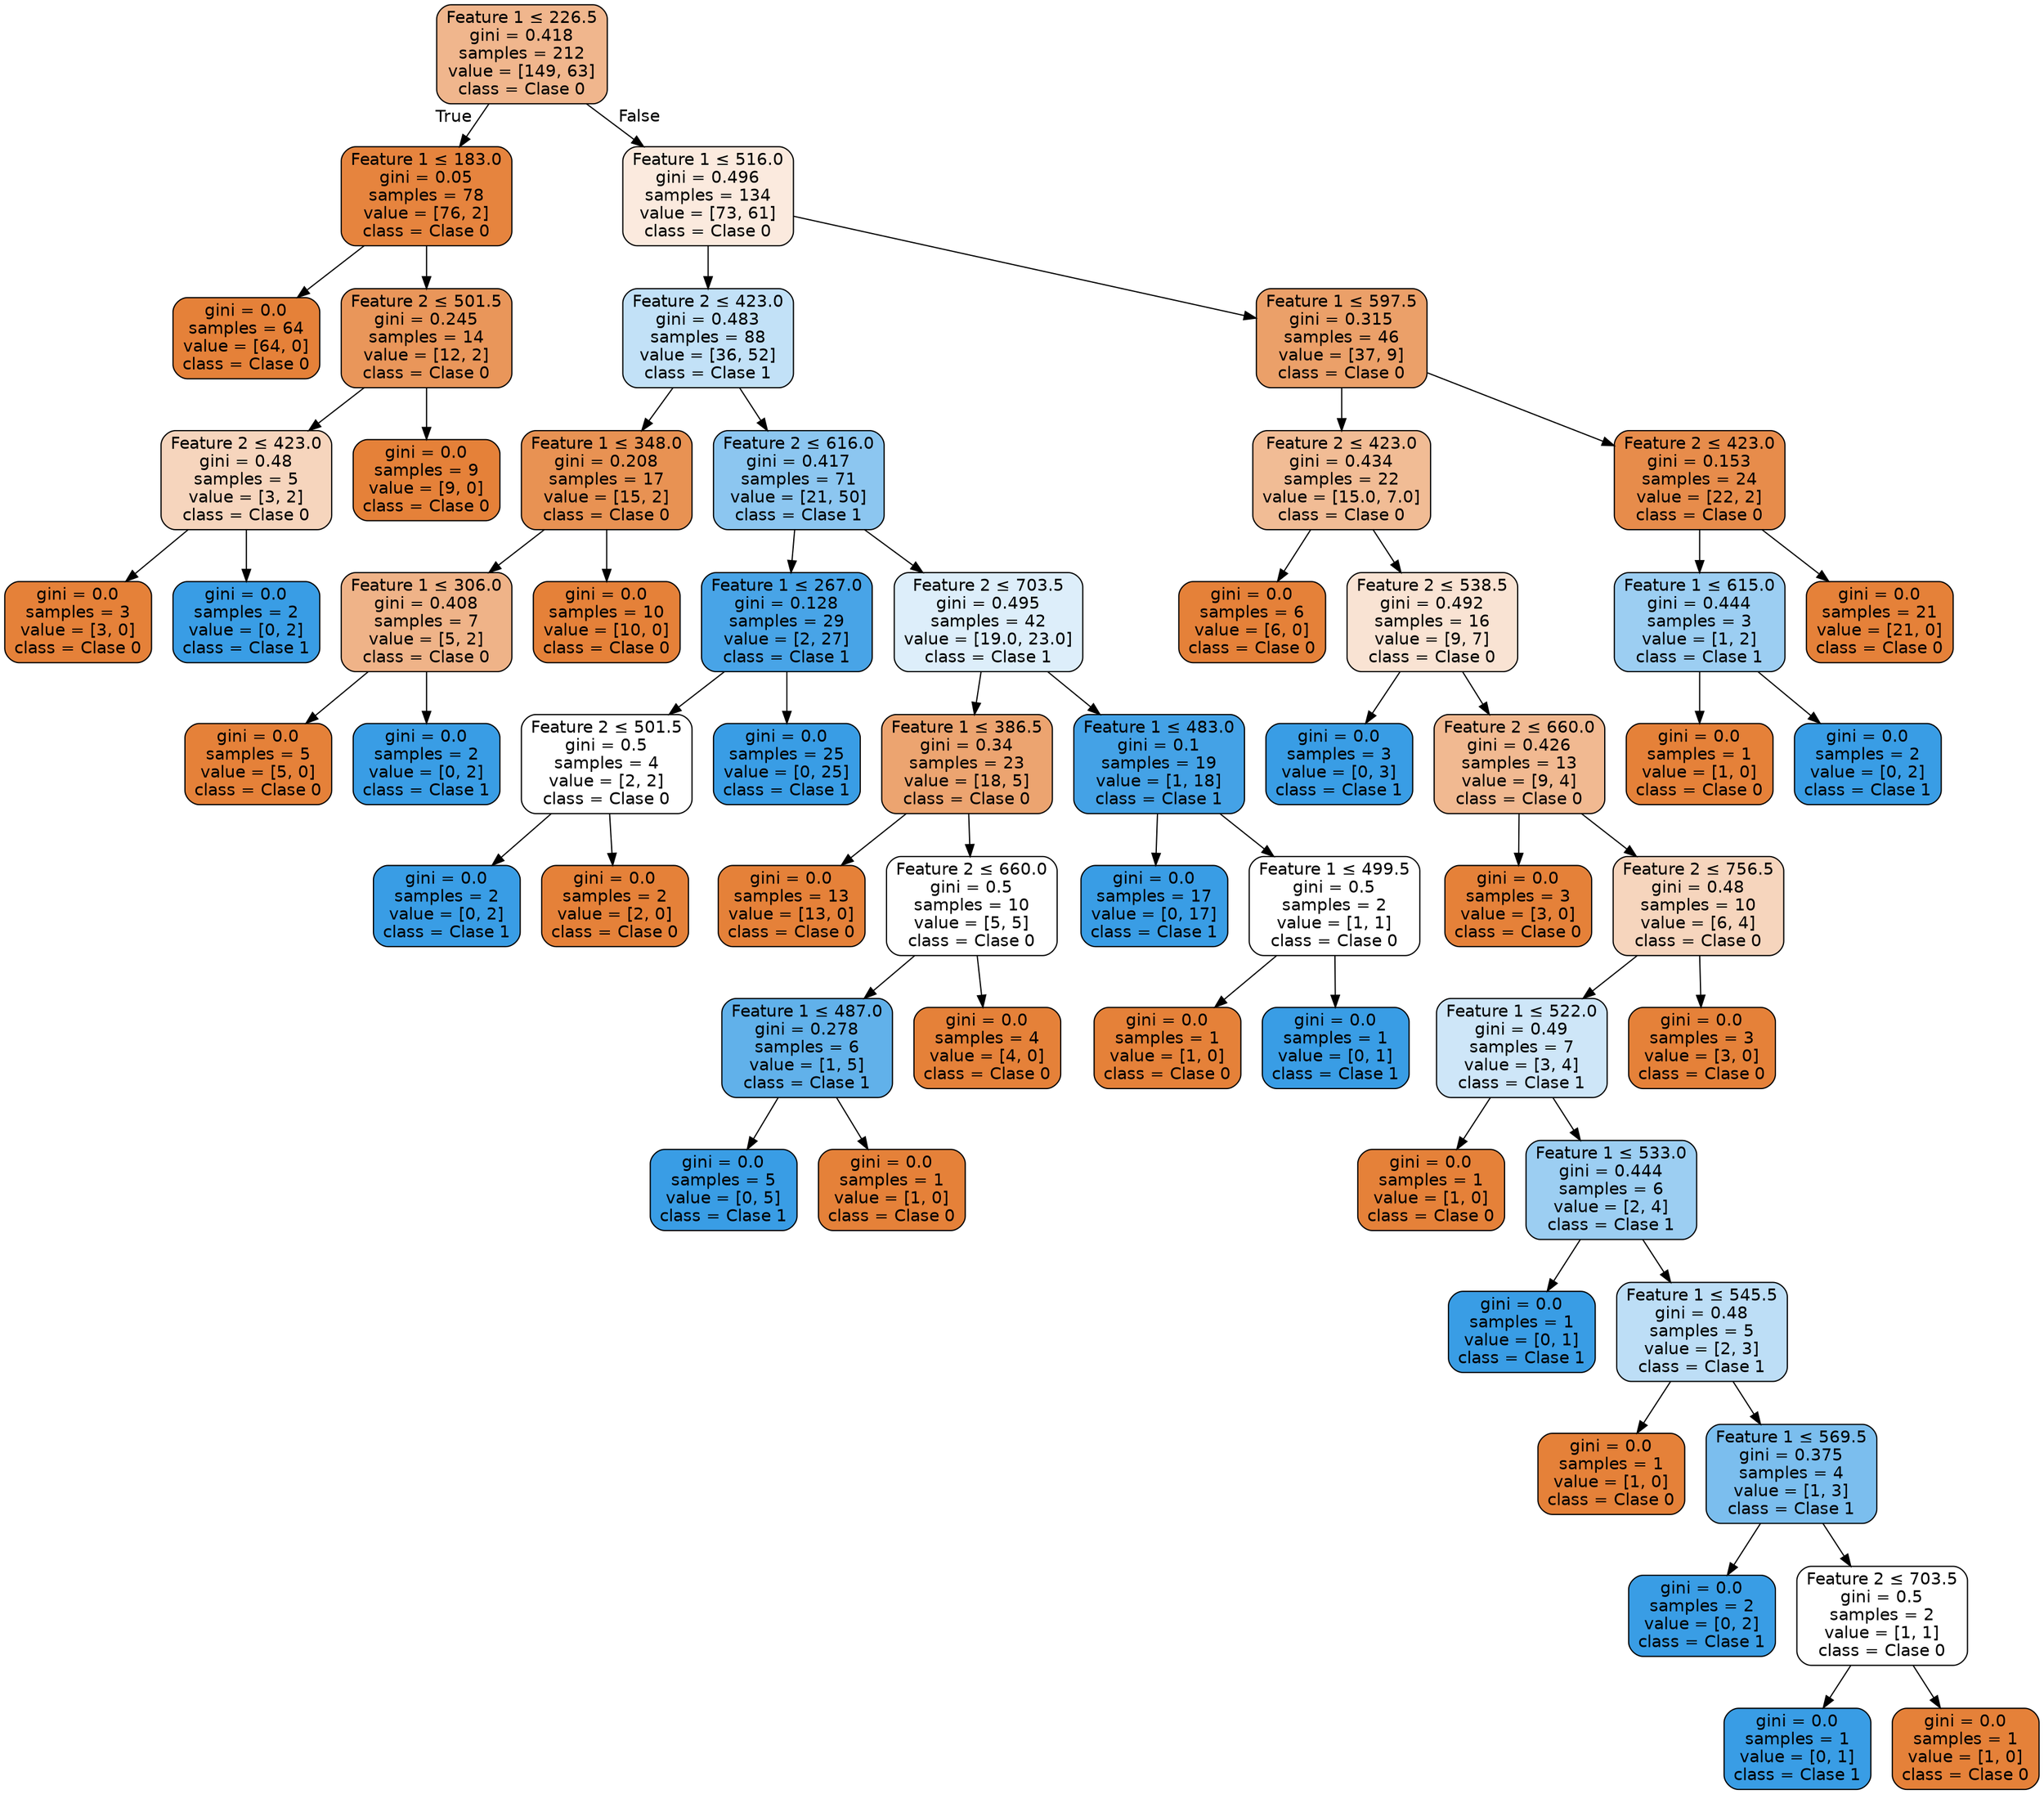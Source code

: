 digraph Tree {
node [shape=box, style="filled, rounded", color="black", fontname="helvetica"] ;
edge [fontname="helvetica"] ;
0 [label=<Feature 1 &le; 226.5<br/>gini = 0.418<br/>samples = 212<br/>value = [149, 63]<br/>class = Clase 0>, fillcolor="#f0b68d"] ;
1 [label=<Feature 1 &le; 183.0<br/>gini = 0.05<br/>samples = 78<br/>value = [76, 2]<br/>class = Clase 0>, fillcolor="#e6843e"] ;
0 -> 1 [labeldistance=2.5, labelangle=45, headlabel="True"] ;
2 [label=<gini = 0.0<br/>samples = 64<br/>value = [64, 0]<br/>class = Clase 0>, fillcolor="#e58139"] ;
1 -> 2 ;
3 [label=<Feature 2 &le; 501.5<br/>gini = 0.245<br/>samples = 14<br/>value = [12, 2]<br/>class = Clase 0>, fillcolor="#e9965a"] ;
1 -> 3 ;
4 [label=<Feature 2 &le; 423.0<br/>gini = 0.48<br/>samples = 5<br/>value = [3, 2]<br/>class = Clase 0>, fillcolor="#f6d5bd"] ;
3 -> 4 ;
5 [label=<gini = 0.0<br/>samples = 3<br/>value = [3, 0]<br/>class = Clase 0>, fillcolor="#e58139"] ;
4 -> 5 ;
6 [label=<gini = 0.0<br/>samples = 2<br/>value = [0, 2]<br/>class = Clase 1>, fillcolor="#399de5"] ;
4 -> 6 ;
7 [label=<gini = 0.0<br/>samples = 9<br/>value = [9, 0]<br/>class = Clase 0>, fillcolor="#e58139"] ;
3 -> 7 ;
8 [label=<Feature 1 &le; 516.0<br/>gini = 0.496<br/>samples = 134<br/>value = [73, 61]<br/>class = Clase 0>, fillcolor="#fbeade"] ;
0 -> 8 [labeldistance=2.5, labelangle=-45, headlabel="False"] ;
9 [label=<Feature 2 &le; 423.0<br/>gini = 0.483<br/>samples = 88<br/>value = [36, 52]<br/>class = Clase 1>, fillcolor="#c2e1f7"] ;
8 -> 9 ;
10 [label=<Feature 1 &le; 348.0<br/>gini = 0.208<br/>samples = 17<br/>value = [15, 2]<br/>class = Clase 0>, fillcolor="#e89253"] ;
9 -> 10 ;
11 [label=<Feature 1 &le; 306.0<br/>gini = 0.408<br/>samples = 7<br/>value = [5, 2]<br/>class = Clase 0>, fillcolor="#efb388"] ;
10 -> 11 ;
12 [label=<gini = 0.0<br/>samples = 5<br/>value = [5, 0]<br/>class = Clase 0>, fillcolor="#e58139"] ;
11 -> 12 ;
13 [label=<gini = 0.0<br/>samples = 2<br/>value = [0, 2]<br/>class = Clase 1>, fillcolor="#399de5"] ;
11 -> 13 ;
14 [label=<gini = 0.0<br/>samples = 10<br/>value = [10, 0]<br/>class = Clase 0>, fillcolor="#e58139"] ;
10 -> 14 ;
15 [label=<Feature 2 &le; 616.0<br/>gini = 0.417<br/>samples = 71<br/>value = [21, 50]<br/>class = Clase 1>, fillcolor="#8cc6f0"] ;
9 -> 15 ;
16 [label=<Feature 1 &le; 267.0<br/>gini = 0.128<br/>samples = 29<br/>value = [2, 27]<br/>class = Clase 1>, fillcolor="#48a4e7"] ;
15 -> 16 ;
17 [label=<Feature 2 &le; 501.5<br/>gini = 0.5<br/>samples = 4<br/>value = [2, 2]<br/>class = Clase 0>, fillcolor="#ffffff"] ;
16 -> 17 ;
18 [label=<gini = 0.0<br/>samples = 2<br/>value = [0, 2]<br/>class = Clase 1>, fillcolor="#399de5"] ;
17 -> 18 ;
19 [label=<gini = 0.0<br/>samples = 2<br/>value = [2, 0]<br/>class = Clase 0>, fillcolor="#e58139"] ;
17 -> 19 ;
20 [label=<gini = 0.0<br/>samples = 25<br/>value = [0, 25]<br/>class = Clase 1>, fillcolor="#399de5"] ;
16 -> 20 ;
21 [label=<Feature 2 &le; 703.5<br/>gini = 0.495<br/>samples = 42<br/>value = [19.0, 23.0]<br/>class = Clase 1>, fillcolor="#ddeefa"] ;
15 -> 21 ;
22 [label=<Feature 1 &le; 386.5<br/>gini = 0.34<br/>samples = 23<br/>value = [18, 5]<br/>class = Clase 0>, fillcolor="#eca470"] ;
21 -> 22 ;
23 [label=<gini = 0.0<br/>samples = 13<br/>value = [13, 0]<br/>class = Clase 0>, fillcolor="#e58139"] ;
22 -> 23 ;
24 [label=<Feature 2 &le; 660.0<br/>gini = 0.5<br/>samples = 10<br/>value = [5, 5]<br/>class = Clase 0>, fillcolor="#ffffff"] ;
22 -> 24 ;
25 [label=<Feature 1 &le; 487.0<br/>gini = 0.278<br/>samples = 6<br/>value = [1, 5]<br/>class = Clase 1>, fillcolor="#61b1ea"] ;
24 -> 25 ;
26 [label=<gini = 0.0<br/>samples = 5<br/>value = [0, 5]<br/>class = Clase 1>, fillcolor="#399de5"] ;
25 -> 26 ;
27 [label=<gini = 0.0<br/>samples = 1<br/>value = [1, 0]<br/>class = Clase 0>, fillcolor="#e58139"] ;
25 -> 27 ;
28 [label=<gini = 0.0<br/>samples = 4<br/>value = [4, 0]<br/>class = Clase 0>, fillcolor="#e58139"] ;
24 -> 28 ;
29 [label=<Feature 1 &le; 483.0<br/>gini = 0.1<br/>samples = 19<br/>value = [1, 18]<br/>class = Clase 1>, fillcolor="#44a2e6"] ;
21 -> 29 ;
30 [label=<gini = 0.0<br/>samples = 17<br/>value = [0, 17]<br/>class = Clase 1>, fillcolor="#399de5"] ;
29 -> 30 ;
31 [label=<Feature 1 &le; 499.5<br/>gini = 0.5<br/>samples = 2<br/>value = [1, 1]<br/>class = Clase 0>, fillcolor="#ffffff"] ;
29 -> 31 ;
32 [label=<gini = 0.0<br/>samples = 1<br/>value = [1, 0]<br/>class = Clase 0>, fillcolor="#e58139"] ;
31 -> 32 ;
33 [label=<gini = 0.0<br/>samples = 1<br/>value = [0, 1]<br/>class = Clase 1>, fillcolor="#399de5"] ;
31 -> 33 ;
34 [label=<Feature 1 &le; 597.5<br/>gini = 0.315<br/>samples = 46<br/>value = [37, 9]<br/>class = Clase 0>, fillcolor="#eba069"] ;
8 -> 34 ;
35 [label=<Feature 2 &le; 423.0<br/>gini = 0.434<br/>samples = 22<br/>value = [15.0, 7.0]<br/>class = Clase 0>, fillcolor="#f1bc95"] ;
34 -> 35 ;
36 [label=<gini = 0.0<br/>samples = 6<br/>value = [6, 0]<br/>class = Clase 0>, fillcolor="#e58139"] ;
35 -> 36 ;
37 [label=<Feature 2 &le; 538.5<br/>gini = 0.492<br/>samples = 16<br/>value = [9, 7]<br/>class = Clase 0>, fillcolor="#f9e3d3"] ;
35 -> 37 ;
38 [label=<gini = 0.0<br/>samples = 3<br/>value = [0, 3]<br/>class = Clase 1>, fillcolor="#399de5"] ;
37 -> 38 ;
39 [label=<Feature 2 &le; 660.0<br/>gini = 0.426<br/>samples = 13<br/>value = [9, 4]<br/>class = Clase 0>, fillcolor="#f1b991"] ;
37 -> 39 ;
40 [label=<gini = 0.0<br/>samples = 3<br/>value = [3, 0]<br/>class = Clase 0>, fillcolor="#e58139"] ;
39 -> 40 ;
41 [label=<Feature 2 &le; 756.5<br/>gini = 0.48<br/>samples = 10<br/>value = [6, 4]<br/>class = Clase 0>, fillcolor="#f6d5bd"] ;
39 -> 41 ;
42 [label=<Feature 1 &le; 522.0<br/>gini = 0.49<br/>samples = 7<br/>value = [3, 4]<br/>class = Clase 1>, fillcolor="#cee6f8"] ;
41 -> 42 ;
43 [label=<gini = 0.0<br/>samples = 1<br/>value = [1, 0]<br/>class = Clase 0>, fillcolor="#e58139"] ;
42 -> 43 ;
44 [label=<Feature 1 &le; 533.0<br/>gini = 0.444<br/>samples = 6<br/>value = [2, 4]<br/>class = Clase 1>, fillcolor="#9ccef2"] ;
42 -> 44 ;
45 [label=<gini = 0.0<br/>samples = 1<br/>value = [0, 1]<br/>class = Clase 1>, fillcolor="#399de5"] ;
44 -> 45 ;
46 [label=<Feature 1 &le; 545.5<br/>gini = 0.48<br/>samples = 5<br/>value = [2, 3]<br/>class = Clase 1>, fillcolor="#bddef6"] ;
44 -> 46 ;
47 [label=<gini = 0.0<br/>samples = 1<br/>value = [1, 0]<br/>class = Clase 0>, fillcolor="#e58139"] ;
46 -> 47 ;
48 [label=<Feature 1 &le; 569.5<br/>gini = 0.375<br/>samples = 4<br/>value = [1, 3]<br/>class = Clase 1>, fillcolor="#7bbeee"] ;
46 -> 48 ;
49 [label=<gini = 0.0<br/>samples = 2<br/>value = [0, 2]<br/>class = Clase 1>, fillcolor="#399de5"] ;
48 -> 49 ;
50 [label=<Feature 2 &le; 703.5<br/>gini = 0.5<br/>samples = 2<br/>value = [1, 1]<br/>class = Clase 0>, fillcolor="#ffffff"] ;
48 -> 50 ;
51 [label=<gini = 0.0<br/>samples = 1<br/>value = [0, 1]<br/>class = Clase 1>, fillcolor="#399de5"] ;
50 -> 51 ;
52 [label=<gini = 0.0<br/>samples = 1<br/>value = [1, 0]<br/>class = Clase 0>, fillcolor="#e58139"] ;
50 -> 52 ;
53 [label=<gini = 0.0<br/>samples = 3<br/>value = [3, 0]<br/>class = Clase 0>, fillcolor="#e58139"] ;
41 -> 53 ;
54 [label=<Feature 2 &le; 423.0<br/>gini = 0.153<br/>samples = 24<br/>value = [22, 2]<br/>class = Clase 0>, fillcolor="#e78c4b"] ;
34 -> 54 ;
55 [label=<Feature 1 &le; 615.0<br/>gini = 0.444<br/>samples = 3<br/>value = [1, 2]<br/>class = Clase 1>, fillcolor="#9ccef2"] ;
54 -> 55 ;
56 [label=<gini = 0.0<br/>samples = 1<br/>value = [1, 0]<br/>class = Clase 0>, fillcolor="#e58139"] ;
55 -> 56 ;
57 [label=<gini = 0.0<br/>samples = 2<br/>value = [0, 2]<br/>class = Clase 1>, fillcolor="#399de5"] ;
55 -> 57 ;
58 [label=<gini = 0.0<br/>samples = 21<br/>value = [21, 0]<br/>class = Clase 0>, fillcolor="#e58139"] ;
54 -> 58 ;
}
